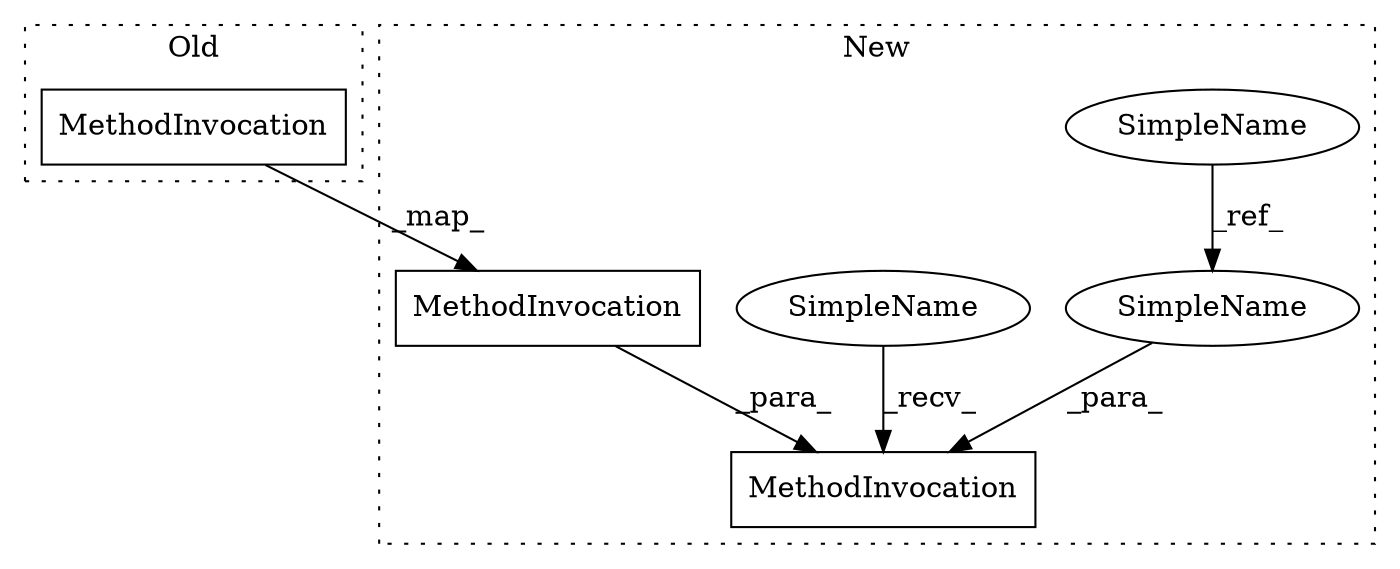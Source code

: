 digraph G {
subgraph cluster0 {
3 [label="MethodInvocation" a="32" s="6968" l="7" shape="box"];
label = "Old";
style="dotted";
}
subgraph cluster1 {
1 [label="MethodInvocation" a="32" s="6191" l="7" shape="box"];
2 [label="MethodInvocation" a="32" s="6175,6213" l="7,1" shape="box"];
4 [label="SimpleName" a="42" s="6170" l="4" shape="ellipse"];
5 [label="SimpleName" a="42" s="6013" l="13" shape="ellipse"];
6 [label="SimpleName" a="42" s="6200" l="13" shape="ellipse"];
label = "New";
style="dotted";
}
1 -> 2 [label="_para_"];
3 -> 1 [label="_map_"];
4 -> 2 [label="_recv_"];
5 -> 6 [label="_ref_"];
6 -> 2 [label="_para_"];
}